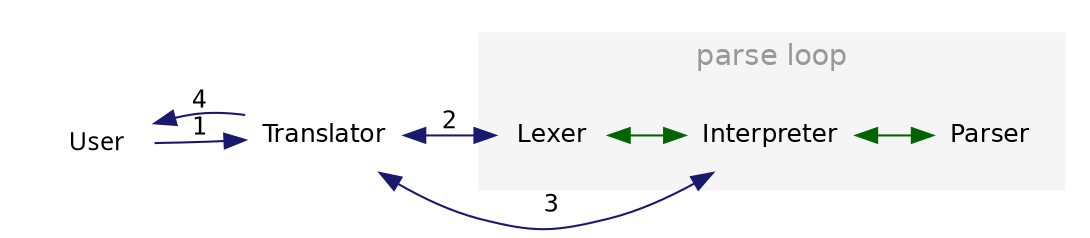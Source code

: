 /*
 * $Id: components-scheme.dot,v 1.1.1.1 2001/07/06 09:08:04 pcj Exp $
 *
 * Copyright (C) 2001 Paul Cody Johnston - pcj@inxar.org
 * 
 * This program is free software; you can redistribute it and/or
 * modify it under the terms of the GNU General Public License as
 * published by the Free Software Foundation; either version 2 of the
 * License, or (at your option) any later version.

 * This program is distributed in the hope that it will be useful, but
 * WITHOUT ANY WARRANTY; without even the implied warranty of
 * MERCHANTABILITY or FITNESS FOR A PARTICULAR PURPOSE.  See the GNU
 * General Public License for more details.

 * You should have received a copy of the GNU General Public License
 * along with this program; if not, write to the Free Software
 * Foundation, Inc., 59 Temple Place - Suite 330, Boston, MA
 * 02111-1307, USA.
 */
digraph components {
  rankdir = LR;
  //ranksep = 1.0;
  //nodesep = .3;
  //concentrate = true;

  node [shape=plaintext, fontname="Helvetica", fontsize=12];
  edge [fontname=Courier, fontsize=12];

  us [fontname="Helvetica-Italic", label="User"];
  tr [label="Translator"];
  lexer [label="Lexer"];
  parser [label="Parser"];
  ip [label="Interpreter"];
  
  edge [color=midnightblue];
  tr -> lexer [label="2", weight="200", dir=both];
  ip -> tr [label="3", weight="0", dir=both];
  
  subgraph cluster2 {
    color="white";
    edge [color=midnightblue];
    us -> tr [label="1", weight="0"];
    tr -> us [label="4", weight="0"];
  }

  subgraph cluster3 {
    fontcolor=gray60;
    fontname=Helvetica;
    label="parse loop";
    style=filled;
    color="whitesmoke";
    //color="palegreen1";

    edge [color=darkgreen, dir=both];
    lexer -> ip;
    ip -> parser;
  }



}
